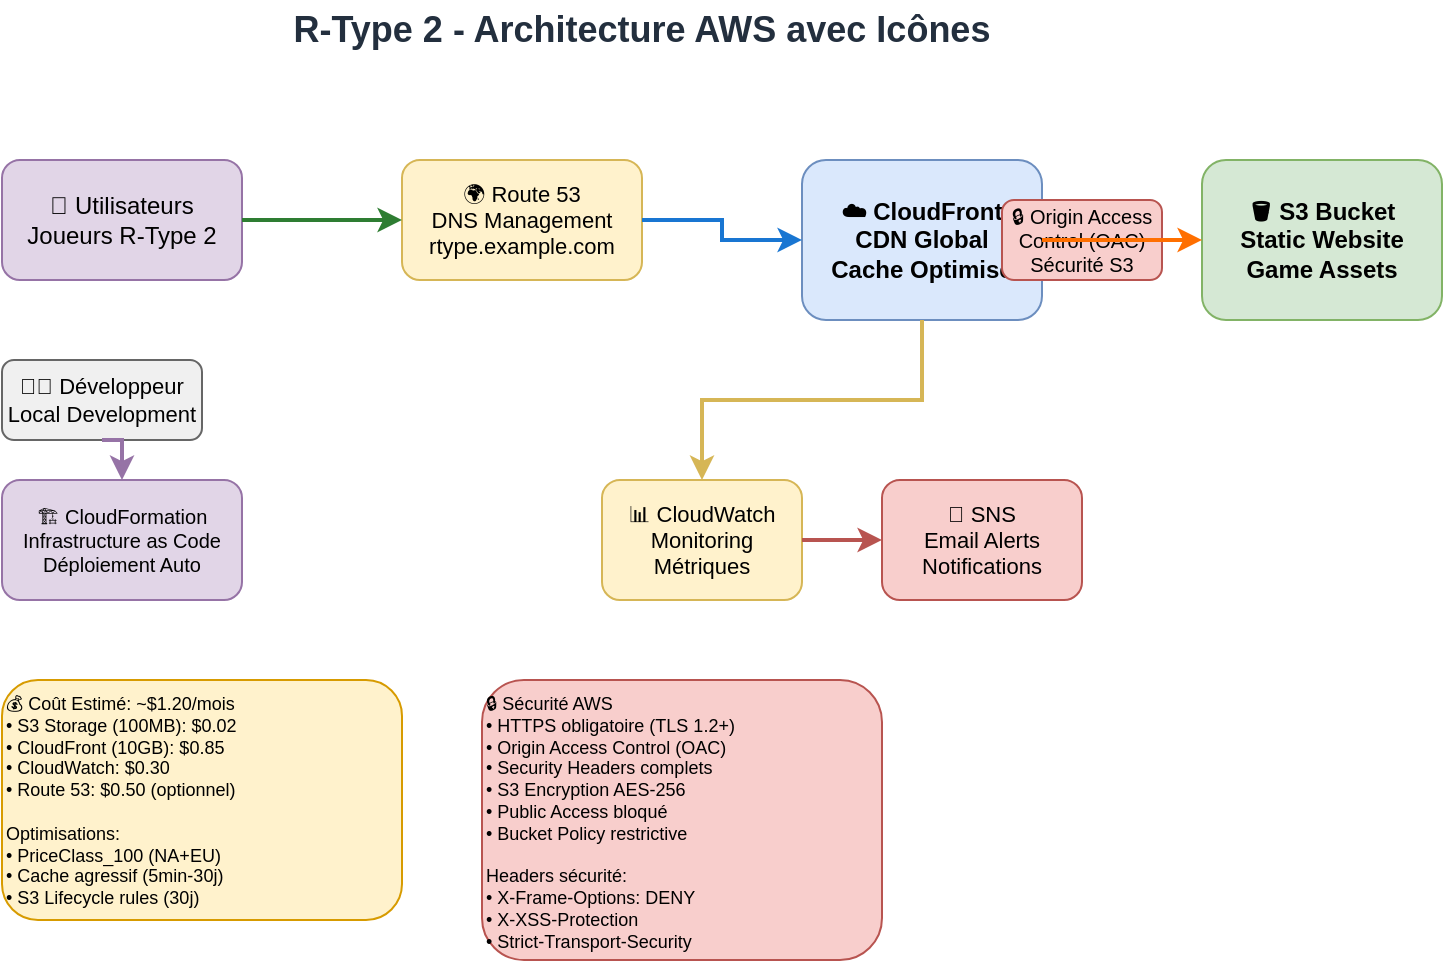 <mxfile version="22.1.16" type="device">
  <diagram name="AWS Architecture Icons" id="aws-icons">
    <mxGraphModel dx="1200" dy="800" grid="1" gridSize="10" guides="1" tooltips="1" connect="1" arrows="1" fold="1" page="1" pageScale="1" pageWidth="827" pageHeight="1169" math="0" shadow="0">
      <root>
        <mxCell id="0" />
        <mxCell id="1" parent="0" />
        
        <mxCell id="title" value="R-Type 2 - Architecture AWS avec Icônes" style="text;html=1;strokeColor=none;fillColor=none;align=center;verticalAlign=middle;whiteSpace=wrap;rounded=0;fontSize=18;fontStyle=1;fontColor=#232F3E;" vertex="1" parent="1">
          <mxGeometry x="200" y="40" width="400" height="30" as="geometry" />
        </mxCell>
        
        <mxCell id="users" value="👥 Utilisateurs&#xa;Joueurs R-Type 2" style="rounded=1;whiteSpace=wrap;html=1;fillColor=#E1D5E7;strokeColor=#9673A6;fontSize=12;" vertex="1" parent="1">
          <mxGeometry x="80" y="120" width="120" height="60" as="geometry" />
        </mxCell>
        
        <mxCell id="route53" value="🌍 Route 53&#xa;DNS Management&#xa;rtype.example.com" style="rounded=1;whiteSpace=wrap;html=1;fillColor=#FFF2CC;strokeColor=#D6B656;fontSize=11;" vertex="1" parent="1">
          <mxGeometry x="280" y="120" width="120" height="60" as="geometry" />
        </mxCell>
        
        <mxCell id="cloudfront" value="☁️ CloudFront&#xa;CDN Global&#xa;Cache Optimisé" style="rounded=1;whiteSpace=wrap;html=1;fillColor=#DAE8FC;strokeColor=#6C8EBF;fontSize=12;fontStyle=1;" vertex="1" parent="1">
          <mxGeometry x="480" y="120" width="120" height="80" as="geometry" />
        </mxCell>
        
        <mxCell id="s3" value="🪣 S3 Bucket&#xa;Static Website&#xa;Game Assets" style="rounded=1;whiteSpace=wrap;html=1;fillColor=#D5E8D4;strokeColor=#82B366;fontSize=12;fontStyle=1;" vertex="1" parent="1">
          <mxGeometry x="680" y="120" width="120" height="80" as="geometry" />
        </mxCell>
        
        <mxCell id="oac" value="🔒 Origin Access&#xa;Control (OAC)&#xa;Sécurité S3" style="rounded=1;whiteSpace=wrap;html=1;fillColor=#F8CECC;strokeColor=#B85450;fontSize=10;" vertex="1" parent="1">
          <mxGeometry x="580" y="140" width="80" height="40" as="geometry" />
        </mxCell>
        
        <mxCell id="cloudwatch" value="📊 CloudWatch&#xa;Monitoring&#xa;Métriques" style="rounded=1;whiteSpace=wrap;html=1;fillColor=#FFF2CC;strokeColor=#D6B656;fontSize=11;" vertex="1" parent="1">
          <mxGeometry x="380" y="280" width="100" height="60" as="geometry" />
        </mxCell>
        
        <mxCell id="sns" value="📧 SNS&#xa;Email Alerts&#xa;Notifications" style="rounded=1;whiteSpace=wrap;html=1;fillColor=#F8CECC;strokeColor=#B85450;fontSize=11;" vertex="1" parent="1">
          <mxGeometry x="520" y="280" width="100" height="60" as="geometry" />
        </mxCell>
        
        <mxCell id="cloudformation" value="🏗️ CloudFormation&#xa;Infrastructure as Code&#xa;Déploiement Auto" style="rounded=1;whiteSpace=wrap;html=1;fillColor=#E1D5E7;strokeColor=#9673A6;fontSize=10;" vertex="1" parent="1">
          <mxGeometry x="80" y="280" width="120" height="60" as="geometry" />
        </mxCell>
        
        <mxCell id="developer" value="👨‍💻 Développeur&#xa;Local Development" style="rounded=1;whiteSpace=wrap;html=1;fillColor=#F0F0F0;strokeColor=#666666;fontSize=11;" vertex="1" parent="1">
          <mxGeometry x="80" y="220" width="100" height="40" as="geometry" />
        </mxCell>
        
        <mxCell id="flow1" style="edgeStyle=orthogonalEdgeStyle;rounded=0;orthogonalLoop=1;jettySize=auto;html=1;exitX=1;exitY=0.5;exitDx=0;exitDy=0;entryX=0;entryY=0.5;entryDx=0;entryDy=0;strokeWidth=2;strokeColor=#2E7D32;" edge="1" parent="1" source="users" target="route53">
          <mxGeometry relative="1" as="geometry" />
        </mxCell>
        
        <mxCell id="flow2" style="edgeStyle=orthogonalEdgeStyle;rounded=0;orthogonalLoop=1;jettySize=auto;html=1;exitX=1;exitY=0.5;exitDx=0;exitDy=0;entryX=0;entryY=0.5;entryDx=0;entryDy=0;strokeWidth=2;strokeColor=#1976D2;" edge="1" parent="1" source="route53" target="cloudfront">
          <mxGeometry relative="1" as="geometry" />
        </mxCell>
        
        <mxCell id="flow3" style="edgeStyle=orthogonalEdgeStyle;rounded=0;orthogonalLoop=1;jettySize=auto;html=1;exitX=1;exitY=0.5;exitDx=0;exitDy=0;entryX=0;entryY=0.5;entryDx=0;entryDy=0;strokeWidth=2;strokeColor=#FF6F00;" edge="1" parent="1" source="cloudfront" target="s3">
          <mxGeometry relative="1" as="geometry" />
        </mxCell>
        
        <mxCell id="monitor1" style="edgeStyle=orthogonalEdgeStyle;rounded=0;orthogonalLoop=1;jettySize=auto;html=1;exitX=0.5;exitY=1;exitDx=0;exitDy=0;entryX=0.5;entryY=0;entryDx=0;entryDy=0;strokeWidth=2;strokeColor=#D6B656;strokeStyle=dashed;" edge="1" parent="1" source="cloudfront" target="cloudwatch">
          <mxGeometry relative="1" as="geometry" />
        </mxCell>
        
        <mxCell id="monitor2" style="edgeStyle=orthogonalEdgeStyle;rounded=0;orthogonalLoop=1;jettySize=auto;html=1;exitX=1;exitY=0.5;exitDx=0;exitDy=0;entryX=0;entryY=0.5;entryDx=0;entryDy=0;strokeWidth=2;strokeColor=#B85450;strokeStyle=dashed;" edge="1" parent="1" source="cloudwatch" target="sns">
          <mxGeometry relative="1" as="geometry" />
        </mxCell>
        
        <mxCell id="deploy1" style="edgeStyle=orthogonalEdgeStyle;rounded=0;orthogonalLoop=1;jettySize=auto;html=1;exitX=0.5;exitY=1;exitDx=0;exitDy=0;entryX=0.5;entryY=0;entryDx=0;entryDy=0;strokeWidth=2;strokeColor=#9673A6;" edge="1" parent="1" source="developer" target="cloudformation">
          <mxGeometry relative="1" as="geometry" />
        </mxCell>
        
        <mxCell id="cost-info" value="💰 Coût Estimé: ~$1.20/mois&#xa;• S3 Storage (100MB): $0.02&#xa;• CloudFront (10GB): $0.85&#xa;• CloudWatch: $0.30&#xa;• Route 53: $0.50 (optionnel)&#xa;&#xa;Optimisations:&#xa;• PriceClass_100 (NA+EU)&#xa;• Cache agressif (5min-30j)&#xa;• S3 Lifecycle rules (30j)" style="text;html=1;strokeColor=#D79B00;fillColor=#FFF2CC;align=left;verticalAlign=top;whiteSpace=wrap;rounded=1;fontSize=9;" vertex="1" parent="1">
          <mxGeometry x="80" y="380" width="200" height="120" as="geometry" />
        </mxCell>
        
        <mxCell id="security-info" value="🔒 Sécurité AWS&#xa;• HTTPS obligatoire (TLS 1.2+)&#xa;• Origin Access Control (OAC)&#xa;• Security Headers complets&#xa;• S3 Encryption AES-256&#xa;• Public Access bloqué&#xa;• Bucket Policy restrictive&#xa;&#xa;Headers sécurité:&#xa;• X-Frame-Options: DENY&#xa;• X-XSS-Protection&#xa;• Strict-Transport-Security" style="text;html=1;strokeColor=#B85450;fillColor=#F8CECC;align=left;verticalAlign=top;whiteSpace=wrap;rounded=1;fontSize=9;" vertex="1" parent="1">
          <mxGeometry x="320" y="380" width="200" height="140" as="geometry" />
        </mxCell>
        
        <mxCell id="performance-info" value="⚡ Performance &amp; Monitoring&#xa;• Cache Hit Rate (>80%)&#xa;• Error Rate (<10%)&#xa;• Origin Latency monitoring&#xa;• Requests/minute tracking&#xa;• Compression Gzip&#xa;• HTTP/2 support&#xa;&#xa;Zones géographiques:&#xa;• Amérique du Nord&#xa;• Europe&#xa;&#xa;Métriques CloudWatch:&#xa;• Requests, BytesDownloaded&#xa;• 4xxErrorRate, 5xxErrorRate" style="text;html=1;strokeColor=#6C8EBF;fillColor=#DAE8FC;align=left;verticalAlign=top;whiteSpace=wrap;rounded=1;fontSize=9;" vertex="1" parent="1">
          <mxGeometry x="560" y="380" width="200" height="160" as="geometry" />
        </mxCell>
        
        <mxCell id="environments-info" value="🌍 Environnements Multi-Stack&#xa;&#xa;🔧 DEV Environment:&#xa;• dev-rtype.example.com&#xa;• Tous fichiers + tests inclus&#xa;• Debug mode activé&#xa;• Monitoring basique&#xa;&#xa;🧪 STAGING Environment:&#xa;• staging-rtype.example.com&#xa;• Pré-production complète&#xa;• Monitoring avancé&#xa;• Tests d'intégration&#xa;&#xa;🚀 PROD Environment:&#xa;• rtype.example.com&#xa;• Build optimisé complet&#xa;• Performance maximale&#xa;• Monitoring critique" style="text;html=1;strokeColor=#82B366;fillColor=#D5E8D4;align=left;verticalAlign=top;whiteSpace=wrap;rounded=1;fontSize=9;" vertex="1" parent="1">
          <mxGeometry x="80" y="540" width="680" height="100" as="geometry" />
        </mxCell>
        
        <mxCell id="legend-title" value="Légende des Flux de Données" style="text;html=1;strokeColor=none;fillColor=none;align=center;verticalAlign=middle;whiteSpace=wrap;rounded=0;fontSize=12;fontStyle=1;" vertex="1" parent="1">
          <mxGeometry x="280" y="220" width="200" height="20" as="geometry" />
        </mxCell>
        
        <mxCell id="legend-user" value="—— Trafic utilisateur (DNS)" style="text;html=1;strokeColor=none;fillColor=none;align=left;verticalAlign=middle;whiteSpace=wrap;rounded=0;fontSize=10;fontColor=#2E7D32;" vertex="1" parent="1">
          <mxGeometry x="280" y="245" width="150" height="15" as="geometry" />
        </mxCell>
        
        <mxCell id="legend-https" value="—— Requêtes HTTPS" style="text;html=1;strokeColor=none;fillColor=none;align=left;verticalAlign=middle;whiteSpace=wrap;rounded=0;fontSize=10;fontColor=#1976D2;" vertex="1" parent="1">
          <mxGeometry x="450" y="245" width="120" height="15" as="geometry" />
        </mxCell>
        
        <mxCell id="legend-origin" value="—— Requêtes origine" style="text;html=1;strokeColor=none;fillColor=none;align=left;verticalAlign=middle;whiteSpace=wrap;rounded=0;fontSize=10;fontColor=#FF6F00;" vertex="1" parent="1">
          <mxGeometry x="590" y="245" width="120" height="15" as="geometry" />
        </mxCell>
        
        <mxCell id="legend-monitoring" value="- - - Monitoring" style="text;html=1;strokeColor=none;fillColor=none;align=left;verticalAlign=middle;whiteSpace=wrap;rounded=0;fontSize=10;fontColor=#D6B656;" vertex="1" parent="1">
          <mxGeometry x="280" y="265" width="100" height="15" as="geometry" />
        </mxCell>
        
        <mxCell id="legend-deploy" value="—— Déploiement" style="text;html=1;strokeColor=none;fillColor=none;align=left;verticalAlign=middle;whiteSpace=wrap;rounded=0;fontSize=10;fontColor=#9673A6;" vertex="1" parent="1">
          <mxGeometry x="400" y="265" width="100" height="15" as="geometry" />
        </mxCell>
        
        <mxCell id="aws-region" value="AWS Region: us-east-1" style="rounded=1;whiteSpace=wrap;html=1;fillColor=#232F3E;strokeColor=#FF9900;fontColor=#FFFFFF;fontSize=11;fontStyle=1;" vertex="1" parent="1">
          <mxGeometry x="620" y="80" width="140" height="25" as="geometry" />
        </mxCell>
      </root>
    </mxGraphModel>
  </diagram>
</mxfile>
